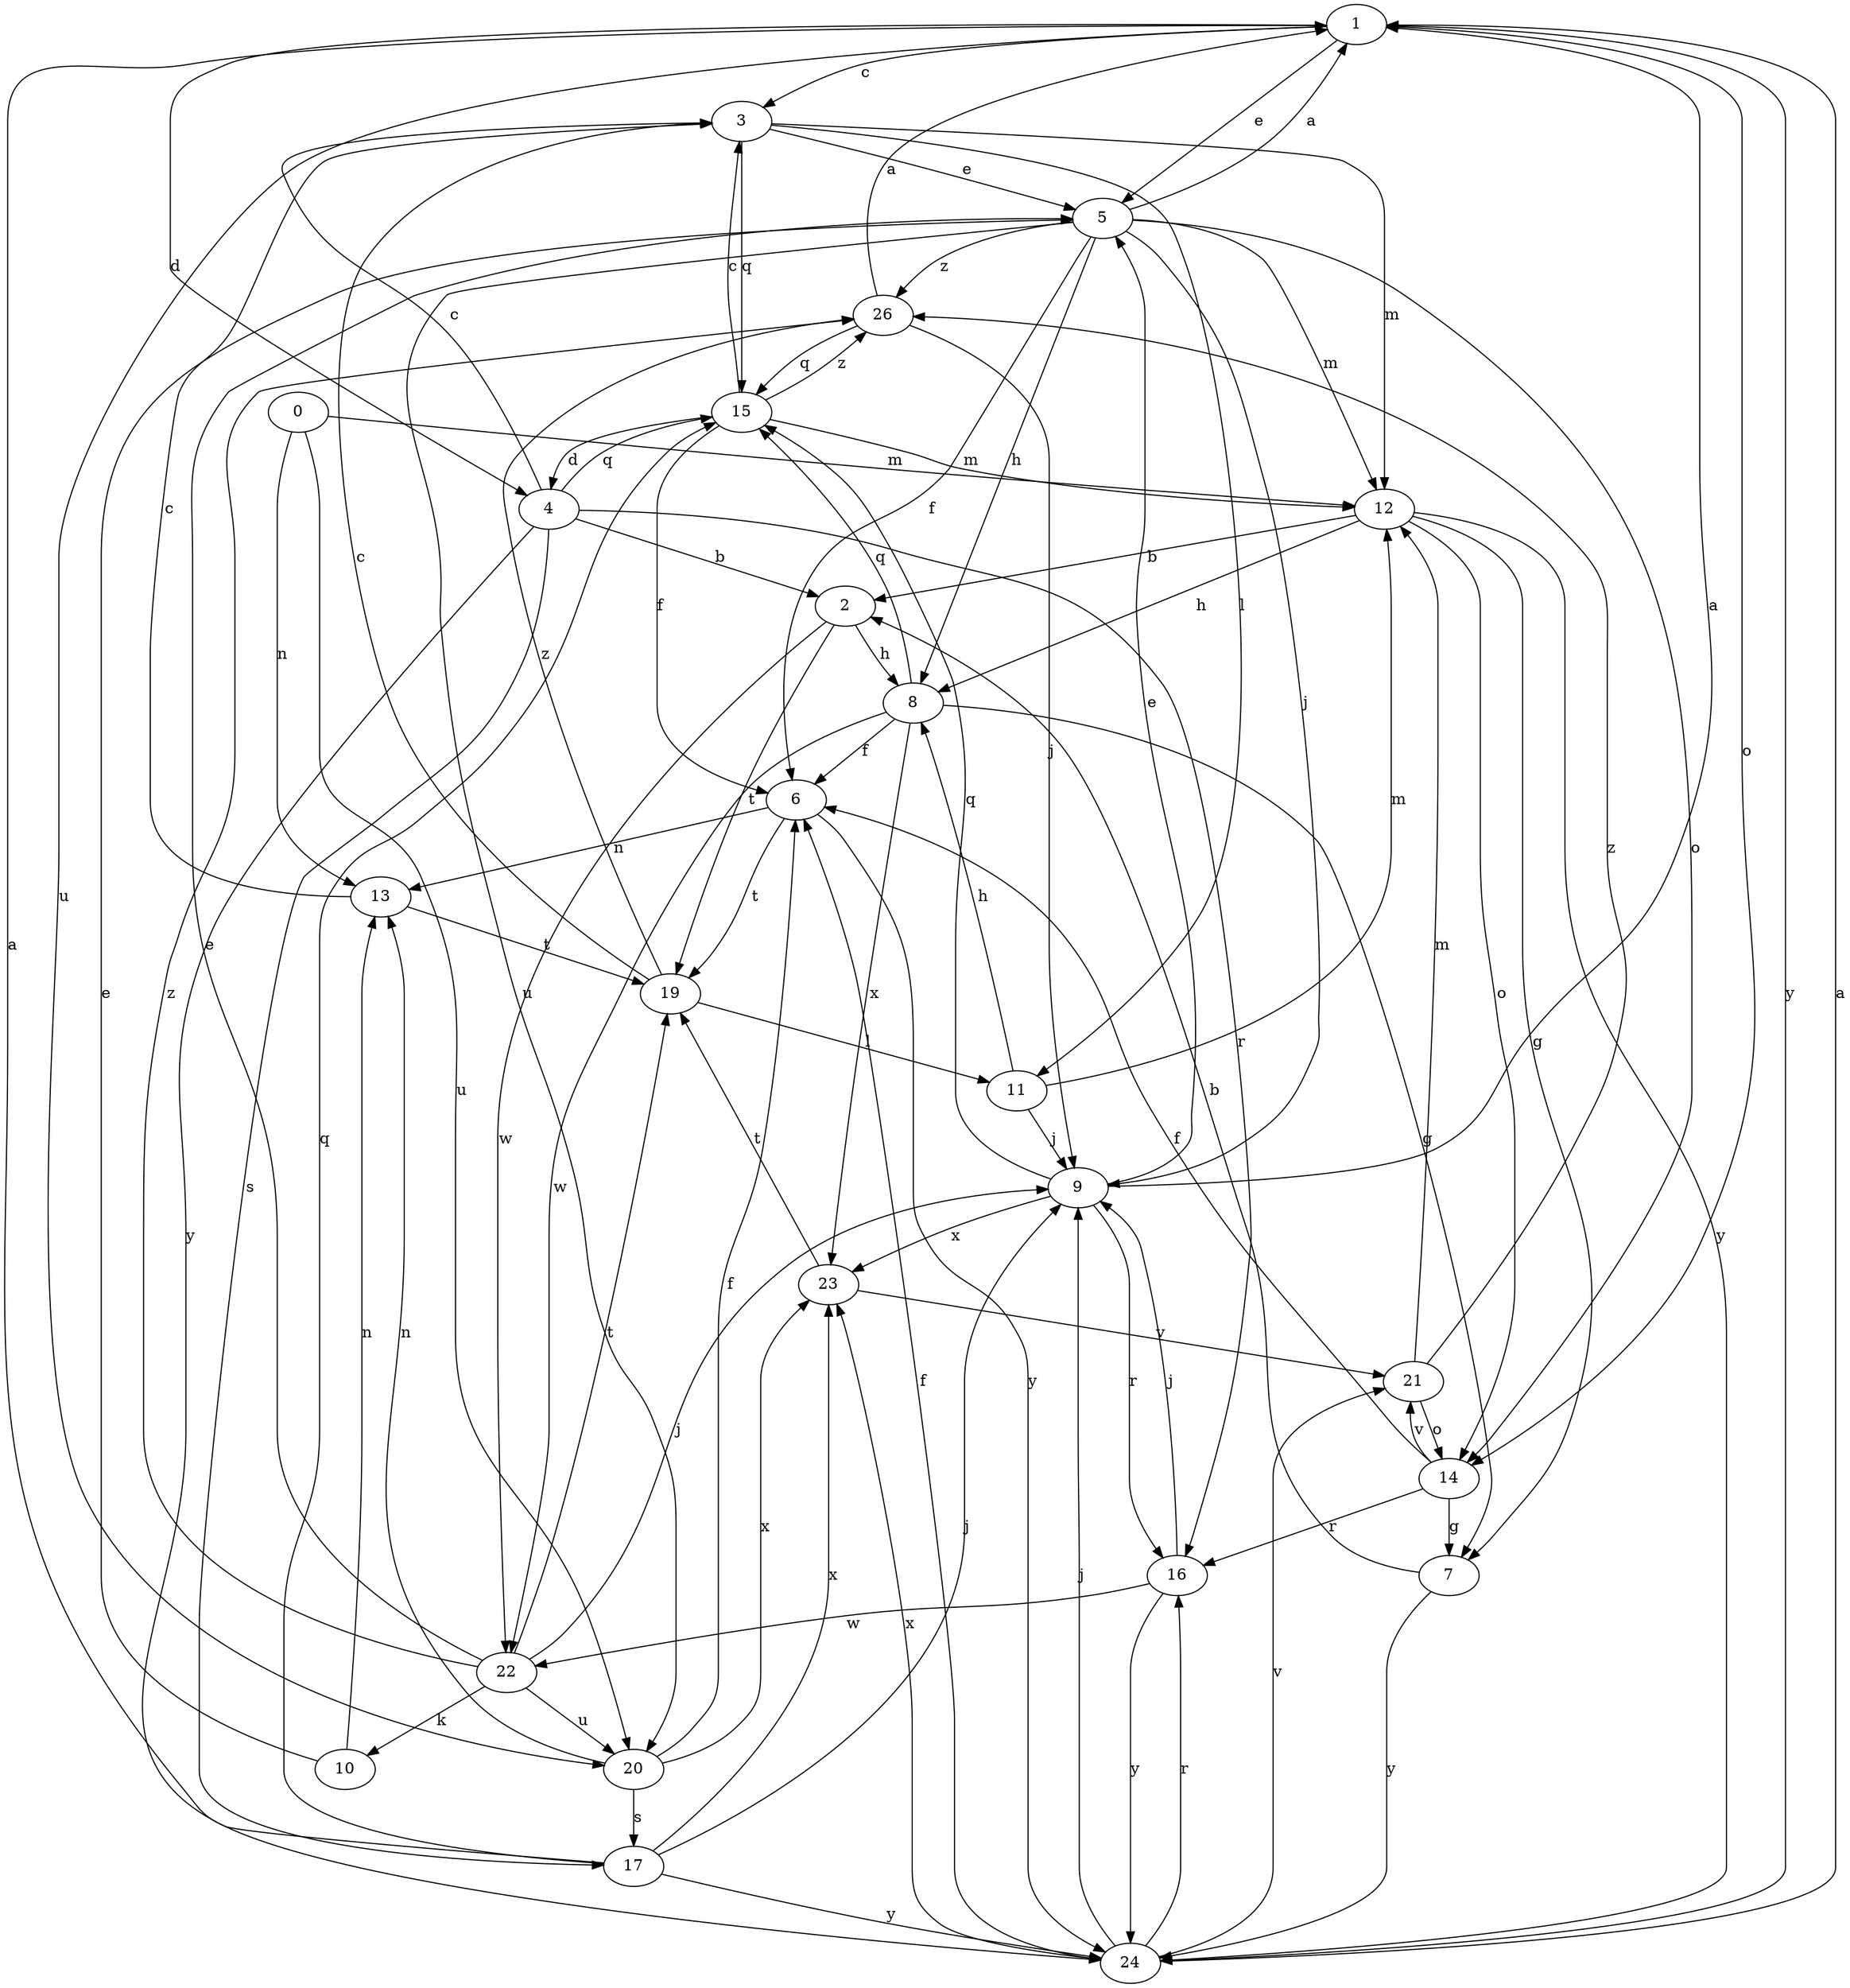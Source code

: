strict digraph  {
1;
2;
3;
4;
5;
6;
7;
8;
9;
10;
11;
12;
13;
14;
15;
16;
17;
19;
20;
21;
22;
23;
0;
24;
26;
1 -> 3  [label=c];
1 -> 4  [label=d];
1 -> 5  [label=e];
1 -> 14  [label=o];
1 -> 20  [label=u];
1 -> 24  [label=y];
2 -> 8  [label=h];
2 -> 19  [label=t];
2 -> 22  [label=w];
3 -> 5  [label=e];
3 -> 11  [label=l];
3 -> 12  [label=m];
3 -> 15  [label=q];
4 -> 2  [label=b];
4 -> 3  [label=c];
4 -> 15  [label=q];
4 -> 16  [label=r];
4 -> 17  [label=s];
4 -> 24  [label=y];
5 -> 1  [label=a];
5 -> 6  [label=f];
5 -> 8  [label=h];
5 -> 9  [label=j];
5 -> 12  [label=m];
5 -> 14  [label=o];
5 -> 20  [label=u];
5 -> 26  [label=z];
6 -> 13  [label=n];
6 -> 19  [label=t];
6 -> 24  [label=y];
7 -> 2  [label=b];
7 -> 24  [label=y];
8 -> 6  [label=f];
8 -> 7  [label=g];
8 -> 15  [label=q];
8 -> 22  [label=w];
8 -> 23  [label=x];
9 -> 1  [label=a];
9 -> 5  [label=e];
9 -> 15  [label=q];
9 -> 16  [label=r];
9 -> 23  [label=x];
10 -> 5  [label=e];
10 -> 13  [label=n];
11 -> 8  [label=h];
11 -> 9  [label=j];
11 -> 12  [label=m];
12 -> 2  [label=b];
12 -> 7  [label=g];
12 -> 8  [label=h];
12 -> 14  [label=o];
12 -> 24  [label=y];
13 -> 3  [label=c];
13 -> 19  [label=t];
14 -> 6  [label=f];
14 -> 7  [label=g];
14 -> 16  [label=r];
14 -> 21  [label=v];
15 -> 3  [label=c];
15 -> 4  [label=d];
15 -> 6  [label=f];
15 -> 12  [label=m];
15 -> 26  [label=z];
16 -> 9  [label=j];
16 -> 22  [label=w];
16 -> 24  [label=y];
17 -> 1  [label=a];
17 -> 9  [label=j];
17 -> 15  [label=q];
17 -> 23  [label=x];
17 -> 24  [label=y];
19 -> 3  [label=c];
19 -> 11  [label=l];
19 -> 26  [label=z];
20 -> 6  [label=f];
20 -> 13  [label=n];
20 -> 17  [label=s];
20 -> 23  [label=x];
21 -> 12  [label=m];
21 -> 14  [label=o];
21 -> 26  [label=z];
22 -> 5  [label=e];
22 -> 9  [label=j];
22 -> 10  [label=k];
22 -> 19  [label=t];
22 -> 20  [label=u];
22 -> 26  [label=z];
23 -> 19  [label=t];
23 -> 21  [label=v];
0 -> 12  [label=m];
0 -> 13  [label=n];
0 -> 20  [label=u];
24 -> 1  [label=a];
24 -> 6  [label=f];
24 -> 9  [label=j];
24 -> 16  [label=r];
24 -> 21  [label=v];
24 -> 23  [label=x];
26 -> 1  [label=a];
26 -> 9  [label=j];
26 -> 15  [label=q];
}
